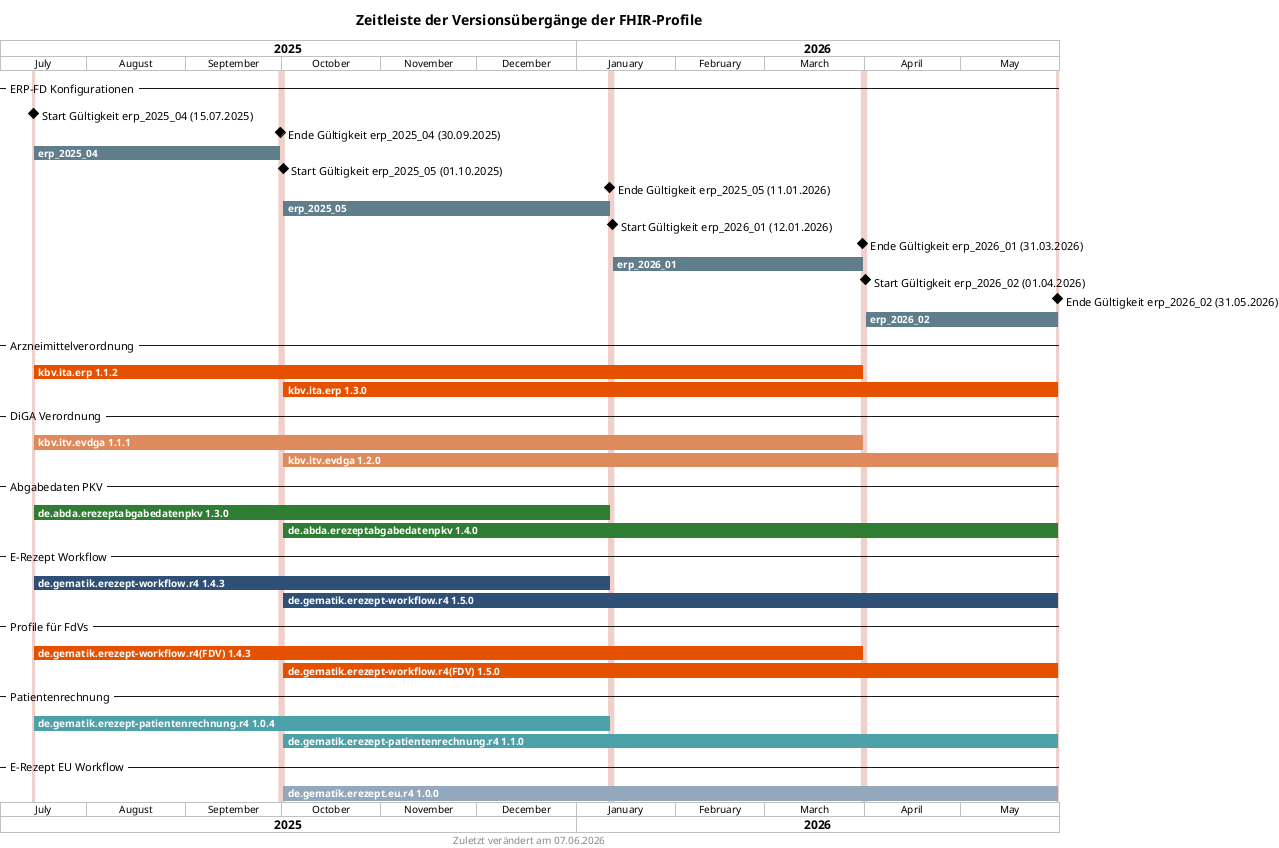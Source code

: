 @startgantt
!define kbvcolor #e65100
!define evdgacolor #df8a5d
!define davcolor #2e7d32
!define gematikcolor #2E5077
!define gematikcolor_fdv #213555
!define gematikcolor_patrn #4DA1A9
!define gematikcolor_eu #93a8bc
!define datelinecolor #EFD0CA
!define erpfdcolor #607D8B

<style>
ganttDiagram {
   task {
      BackGroundColor GreenYellow
      LineColor Green
      FontColor white
      FontSize 10
      FontStyle bold
   }
}
</style>

title Zeitleiste der Versionsübergänge der FHIR-Profile
footer Zuletzt verändert am %date("dd.MM.yyyy")

projectscale monthly zoom 3
Project starts 2025-07-05

-- ERP-FD Konfigurationen --

2025-07-15 is colored datelinecolor
2025-09-30 is colored datelinecolor

[Start Gültigkeit erp_2025_04 (15.07.2025)] happens on 2025-07-15
[Ende Gültigkeit erp_2025_04 (30.09.2025)] happens on 2025-09-30

[erp_2025_04] starts 2025-07-15
[erp_2025_04] ends 2025-09-30
[erp_2025_04] is colored in erpfdcolor

2025-10-01 is colored datelinecolor
2026-01-11 is colored datelinecolor

[Start Gültigkeit erp_2025_05 (01.10.2025)] happens on 2025-10-01
[Ende Gültigkeit erp_2025_05 (11.01.2026)] happens on 2026-01-11

[erp_2025_05] starts 2025-10-01
[erp_2025_05] ends 2026-01-11
[erp_2025_05] is colored in erpfdcolor

2026-01-12 is colored datelinecolor
2026-03-31 is colored datelinecolor

[Start Gültigkeit erp_2026_01 (12.01.2026)] happens on 2026-01-12
[Ende Gültigkeit erp_2026_01 (31.03.2026)] happens on 2026-03-31

[erp_2026_01] starts 2026-01-12
[erp_2026_01] ends 2026-03-31
[erp_2026_01] is colored in erpfdcolor

2026-04-01 is colored datelinecolor
2026-05-31 is colored datelinecolor

[Start Gültigkeit erp_2026_02 (01.04.2026)] happens on 2026-04-01
[Ende Gültigkeit erp_2026_02 (31.05.2026)] happens on 2026-05-31

[erp_2026_02] starts 2026-04-01
[erp_2026_02] ends 2026-05-31
[erp_2026_02] is colored in erpfdcolor

-- Arzneimittelverordnung --

[kbv.ita.erp 1.1.2] starts 2025-07-15 and ends 2026-03-31
[kbv.ita.erp 1.1.2] is colored in kbvcolor

[kbv.ita.erp 1.3.0] starts 2025-10-01 and ends 2026-05-31
[kbv.ita.erp 1.3.0] is colored in kbvcolor

-- DiGA Verordnung --

[kbv.itv.evdga 1.1.1] starts 2025-07-15 and ends 2026-03-31
[kbv.itv.evdga 1.1.1] is colored in evdgacolor

[kbv.itv.evdga 1.2.0] starts 2025-10-01 and ends 2026-05-31
[kbv.itv.evdga 1.2.0] is colored in evdgacolor

-- Abgabedaten PKV --

[de.abda.erezeptabgabedatenpkv 1.3.0] starts 2025-07-15 and ends 2026-01-11
[de.abda.erezeptabgabedatenpkv 1.3.0] is colored in davcolor

[de.abda.erezeptabgabedatenpkv 1.4.0] starts 2025-10-01 and ends 2026-05-31
[de.abda.erezeptabgabedatenpkv 1.4.0] is colored in davcolor

-- E-Rezept Workflow --

[de.gematik.erezept-workflow.r4 1.4.3] starts 2025-07-15 and ends 2026-01-11
[de.gematik.erezept-workflow.r4 1.4.3] is colored in gematikcolor

[de.gematik.erezept-workflow.r4 1.5.0] starts 2025-10-01 and ends 2026-05-31
[de.gematik.erezept-workflow.r4 1.5.0] is colored in gematikcolor

-- Profile für FdVs --

[de.gematik.erezept-workflow.r4(FDV) 1.4.3] starts 2025-07-15 and ends 2026-03-31
[de.gematik.erezept-workflow.r4(FDV) 1.4.3] is colored in kbvcolor

[de.gematik.erezept-workflow.r4(FDV) 1.5.0] starts 2025-10-01 and ends 2026-05-31
[de.gematik.erezept-workflow.r4(FDV) 1.5.0] is colored in kbvcolor

-- Patientenrechnung --

[de.gematik.erezept-patientenrechnung.r4 1.0.4] starts 2025-07-15 and ends 2026-01-11
[de.gematik.erezept-patientenrechnung.r4 1.0.4] is colored in gematikcolor_patrn

[de.gematik.erezept-patientenrechnung.r4 1.1.0] starts 2025-10-01 and ends 2026-05-31
[de.gematik.erezept-patientenrechnung.r4 1.1.0] is colored in gematikcolor_patrn

-- E-Rezept EU Workflow --

[de.gematik.erezept.eu.r4 1.0.0] starts 2025-10-01 and ends 2026-05-31
[de.gematik.erezept.eu.r4 1.0.0] is colored in gematikcolor_eu

@endgantt